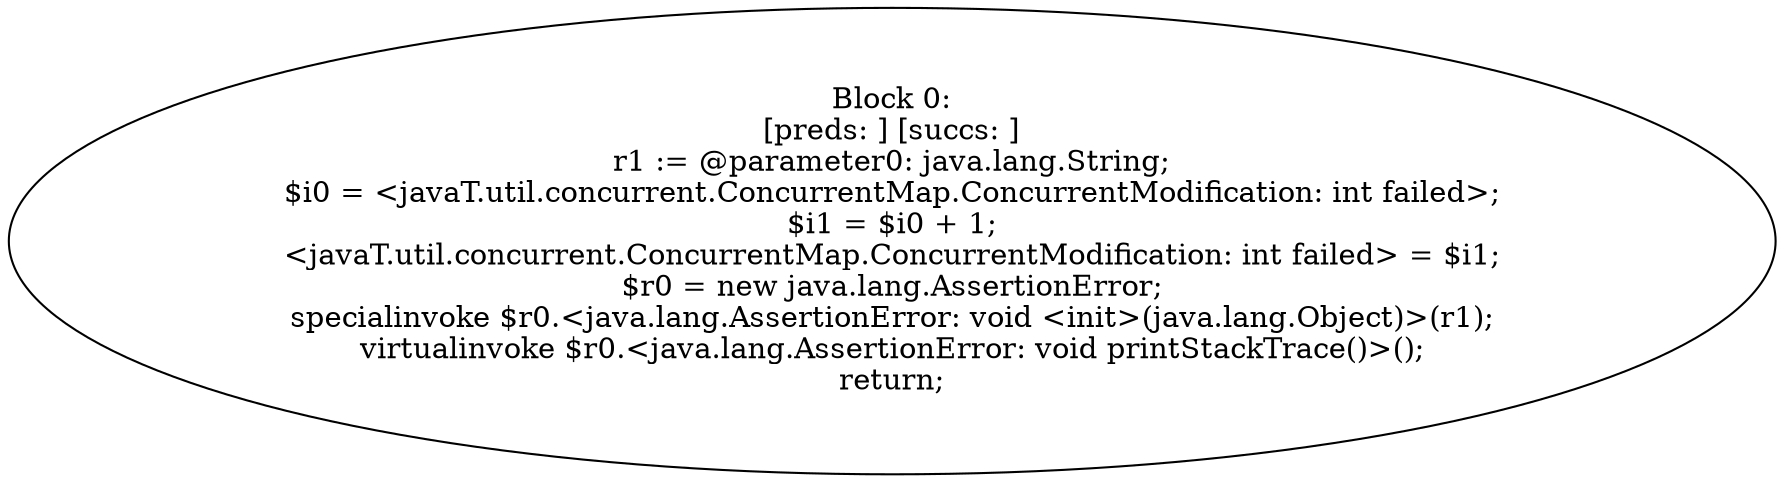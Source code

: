 digraph "unitGraph" {
    "Block 0:
[preds: ] [succs: ]
r1 := @parameter0: java.lang.String;
$i0 = <javaT.util.concurrent.ConcurrentMap.ConcurrentModification: int failed>;
$i1 = $i0 + 1;
<javaT.util.concurrent.ConcurrentMap.ConcurrentModification: int failed> = $i1;
$r0 = new java.lang.AssertionError;
specialinvoke $r0.<java.lang.AssertionError: void <init>(java.lang.Object)>(r1);
virtualinvoke $r0.<java.lang.AssertionError: void printStackTrace()>();
return;
"
}
